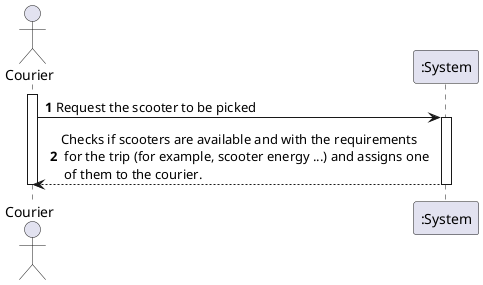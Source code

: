 @startuml
autonumber
actor "Courier" as COR

activate COR
COR -> ":System" : Request the scooter to be picked
activate ":System"
":System" --> COR : Checks if scooters are available and with the requirements \n for the trip (for example, scooter energy ...) and assigns one\n of them to the courier.
deactivate ":System"


deactivate COR
@enduml
